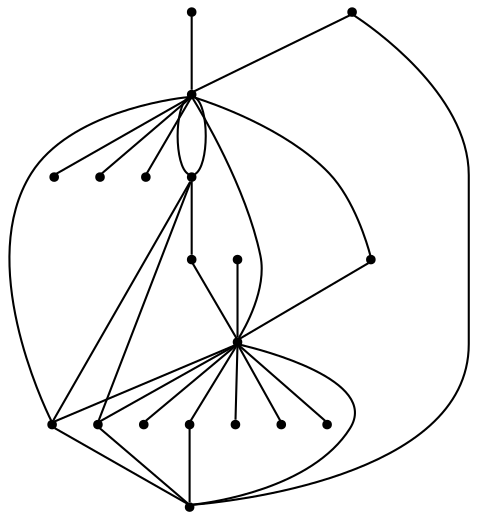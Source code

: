 graph {
  node [shape=point,comment="{\"directed\":false,\"doi\":\"10.1007/978-3-319-27261-0_37\",\"figure\":\"3 (2)\"}"]

  v0 [pos="1563.5083580220314,1139.3570762482957"]
  v1 [pos="1578.7869697017686,1231.095598015288"]
  v2 [pos="1283.6086445102533,1288.1311025488392"]
  v3 [pos="986.0612374347759,1231.095598015288"]
  v4 [pos="1191.652384468423,1196.9783501066022"]
  v5 [pos="1356.2993626711052,1246.972032390692"]
  v6 [pos="1563.5083580220314,1320.4650351391624"]
  v7 [pos="1349.4701255813948,1255.2012266116203"]
  v8 [pos="1349.4701255813948,1222.2703014783679"]
  v9 [pos="1349.4701255813948,1271.6671501886244"]
  v10 [pos="1349.4711747902866,1238.739372643472"]
  v11 [pos="1283.609693719145,1155.8168318243772"]
  v12 [pos="1283.6086445102533,1271.6671501886244"]
  v13 [pos="1283.609693719145,1172.280657009315"]
  v14 [pos="1184.8231791729213,1172.280657009315"]
  v15 [pos="1184.8231791729213,1205.2115821425673"]
  v16 [pos="1184.8231791729213,1221.6764565235385"]
  v17 [pos="1184.82515041387,1188.7486789783861"]
  v18 [pos="1003.7120150367333,1320.4650351391624"]

  v0 -- v4 [id="-1",pos="1563.5083580220314,1139.3570762482957 1562.3239283597813,1124.0760129310422 1562.3239283597813,1124.0760129310422 1562.3239283597813,1124.0760129310422 1191.652384468423,1196.9783501066022 1191.652384468423,1196.9783501066022 1191.652384468423,1196.9783501066022"]
  v3 -- v11 [id="-2",pos="986.0612374347759,1231.095598015288 1283.609693719145,1155.8168318243772 1283.609693719145,1155.8168318243772 1283.609693719145,1155.8168318243772"]
  v3 -- v4 [id="-3",pos="986.0612374347759,1231.095598015288 1002.5263454003382,1124.0777933849167 1002.5263454003382,1124.0777933849167 1002.5263454003382,1124.0777933849167 1191.652384468423,1196.9783501066022 1191.652384468423,1196.9783501066022 1191.652384468423,1196.9783501066022"]
  v11 -- v1 [id="-6",pos="1283.609693719145,1155.8168318243772 1578.7869697017686,1231.095598015288 1578.7869697017686,1231.095598015288 1578.7869697017686,1231.095598015288"]
  v2 -- v1 [id="-9",pos="1283.6086445102533,1288.1311025488392 1578.7869697017686,1231.095598015288 1578.7869697017686,1231.095598015288 1578.7869697017686,1231.095598015288"]
  v3 -- v18 [id="-11",pos="986.0612374347759,1231.095598015288 1003.7120150367333,1320.4650351391624 1003.7120150367333,1320.4650351391624 1003.7120150367333,1320.4650351391624"]
  v18 -- v5 [id="-12",pos="1003.7120150367333,1320.4650351391624 1003.7141134545174,1336.9257127360004 1003.7141134545174,1336.9257127360004 1003.7141134545174,1336.9257127360004 1356.2993626711052,1246.972032390692 1356.2993626711052,1246.972032390692 1356.2993626711052,1246.972032390692"]
  v4 -- v17 [id="-14",pos="1191.652384468423,1196.9783501066022 1184.82515041387,1188.7486789783861 1184.82515041387,1188.7486789783861 1184.82515041387,1188.7486789783861"]
  v4 -- v16 [id="-16",pos="1191.652384468423,1196.9783501066022 1184.8231791729213,1221.6764565235385 1184.8231791729213,1221.6764565235385 1184.8231791729213,1221.6764565235385"]
  v14 -- v4 [id="-19",pos="1184.8231791729213,1172.280657009315 1191.652384468423,1196.9783501066022 1191.652384468423,1196.9783501066022 1191.652384468423,1196.9783501066022"]
  v4 -- v5 [id="-26",pos="1191.652384468423,1196.9783501066022 1356.2993626711052,1246.972032390692 1356.2993626711052,1246.972032390692 1356.2993626711052,1246.972032390692"]
  v4 -- v15 [id="-27",pos="1191.652384468423,1196.9783501066022 1184.8231791729213,1205.2115821425673 1184.8231791729213,1205.2115821425673 1184.8231791729213,1205.2115821425673"]
  v5 -- v2 [id="-36",pos="1356.2993626711052,1246.972032390692 1283.6086445102533,1288.1311025488392 1283.6086445102533,1288.1311025488392 1283.6086445102533,1288.1311025488392"]
  v4 -- v13 [id="-40",pos="1191.652384468423,1196.9783501066022 1283.609693719145,1172.280657009315 1283.609693719145,1172.280657009315 1283.609693719145,1172.280657009315"]
  v12 -- v5 [id="-44",pos="1283.6086445102533,1271.6671501886244 1356.2993626711052,1246.972032390692 1356.2993626711052,1246.972032390692 1356.2993626711052,1246.972032390692"]
  v13 -- v5 [id="-47",pos="1283.609693719145,1172.280657009315 1356.2993626711052,1246.972032390692 1356.2993626711052,1246.972032390692 1356.2993626711052,1246.972032390692"]
  v5 -- v11 [id="-57",pos="1356.2993626711052,1246.972032390692 1283.609693719145,1155.8168318243772 1283.609693719145,1155.8168318243772 1283.609693719145,1155.8168318243772"]
  v11 -- v4 [id="-58",pos="1283.609693719145,1155.8168318243772 1191.652384468423,1196.9783501066022 1191.652384468423,1196.9783501066022 1191.652384468423,1196.9783501066022"]
  v5 -- v9 [id="-61",pos="1356.2993626711052,1246.972032390692 1349.4701255813948,1271.6671501886244 1349.4701255813948,1271.6671501886244 1349.4701255813948,1271.6671501886244"]
  v5 -- v10 [id="-63",pos="1356.2993626711052,1246.972032390692 1349.4711747902866,1238.739372643472 1349.4711747902866,1238.739372643472 1349.4711747902866,1238.739372643472"]
  v5 -- v8 [id="-69",pos="1356.2993626711052,1246.972032390692 1349.4701255813948,1222.2703014783679 1349.4701255813948,1222.2703014783679 1349.4701255813948,1222.2703014783679"]
  v5 -- v7 [id="-81",pos="1356.2993626711052,1246.972032390692 1349.4701255813948,1255.2012266116203 1349.4701255813948,1255.2012266116203 1349.4701255813948,1255.2012266116203"]
  v5 -- v6 [id="-83",pos="1356.2993626711052,1246.972032390692 1562.3239283597813,1338.113402645659 1562.3239283597813,1338.113402645659 1562.3239283597813,1338.113402645659 1563.5083580220314,1320.4650351391624 1563.5083580220314,1320.4650351391624 1563.5083580220314,1320.4650351391624"]
  v6 -- v1 [id="-85",pos="1563.5083580220314,1320.4650351391624 1578.7869697017686,1231.095598015288 1578.7869697017686,1231.095598015288 1578.7869697017686,1231.095598015288"]
  v1 -- v5 [id="-86",pos="1578.7869697017686,1231.095598015288 1356.2993626711052,1246.972032390692 1356.2993626711052,1246.972032390692 1356.2993626711052,1246.972032390692"]
  v4 -- v3 [id="-88",pos="1191.652384468423,1196.9783501066022 986.0612374347759,1231.095598015288 986.0612374347759,1231.095598015288 986.0612374347759,1231.095598015288"]
  v2 -- v3 [id="-103",pos="1283.6086445102533,1288.1311025488392 986.0612374347759,1231.095598015288 986.0612374347759,1231.095598015288 986.0612374347759,1231.095598015288"]
  v1 -- v0 [id="-104",pos="1578.7869697017686,1231.095598015288 1563.5083580220314,1139.3570762482957 1563.5083580220314,1139.3570762482957 1563.5083580220314,1139.3570762482957"]
}